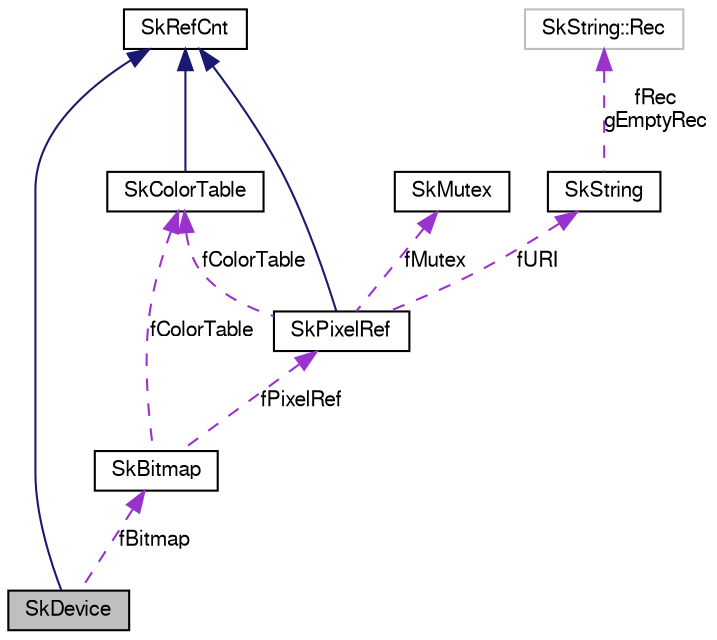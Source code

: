 digraph G
{
  edge [fontname="FreeSans",fontsize="10",labelfontname="FreeSans",labelfontsize="10"];
  node [fontname="FreeSans",fontsize="10",shape=record];
  Node1 [label="SkDevice",height=0.2,width=0.4,color="black", fillcolor="grey75", style="filled" fontcolor="black"];
  Node2 -> Node1 [dir=back,color="midnightblue",fontsize="10",style="solid",fontname="FreeSans"];
  Node2 [label="SkRefCnt",height=0.2,width=0.4,color="black", fillcolor="white", style="filled",URL="$class_sk_ref_cnt.html"];
  Node3 -> Node1 [dir=back,color="darkorchid3",fontsize="10",style="dashed",label="fBitmap",fontname="FreeSans"];
  Node3 [label="SkBitmap",height=0.2,width=0.4,color="black", fillcolor="white", style="filled",URL="$class_sk_bitmap.html"];
  Node4 -> Node3 [dir=back,color="darkorchid3",fontsize="10",style="dashed",label="fColorTable",fontname="FreeSans"];
  Node4 [label="SkColorTable",height=0.2,width=0.4,color="black", fillcolor="white", style="filled",URL="$class_sk_color_table.html"];
  Node2 -> Node4 [dir=back,color="midnightblue",fontsize="10",style="solid",fontname="FreeSans"];
  Node5 -> Node3 [dir=back,color="darkorchid3",fontsize="10",style="dashed",label="fPixelRef",fontname="FreeSans"];
  Node5 [label="SkPixelRef",height=0.2,width=0.4,color="black", fillcolor="white", style="filled",URL="$class_sk_pixel_ref.html"];
  Node2 -> Node5 [dir=back,color="midnightblue",fontsize="10",style="solid",fontname="FreeSans"];
  Node4 -> Node5 [dir=back,color="darkorchid3",fontsize="10",style="dashed",label="fColorTable",fontname="FreeSans"];
  Node6 -> Node5 [dir=back,color="darkorchid3",fontsize="10",style="dashed",label="fMutex",fontname="FreeSans"];
  Node6 [label="SkMutex",height=0.2,width=0.4,color="black", fillcolor="white", style="filled",URL="$class_sk_mutex.html"];
  Node7 -> Node5 [dir=back,color="darkorchid3",fontsize="10",style="dashed",label="fURI",fontname="FreeSans"];
  Node7 [label="SkString",height=0.2,width=0.4,color="black", fillcolor="white", style="filled",URL="$class_sk_string.html"];
  Node8 -> Node7 [dir=back,color="darkorchid3",fontsize="10",style="dashed",label="fRec\ngEmptyRec",fontname="FreeSans"];
  Node8 [label="SkString::Rec",height=0.2,width=0.4,color="grey75", fillcolor="white", style="filled"];
}
